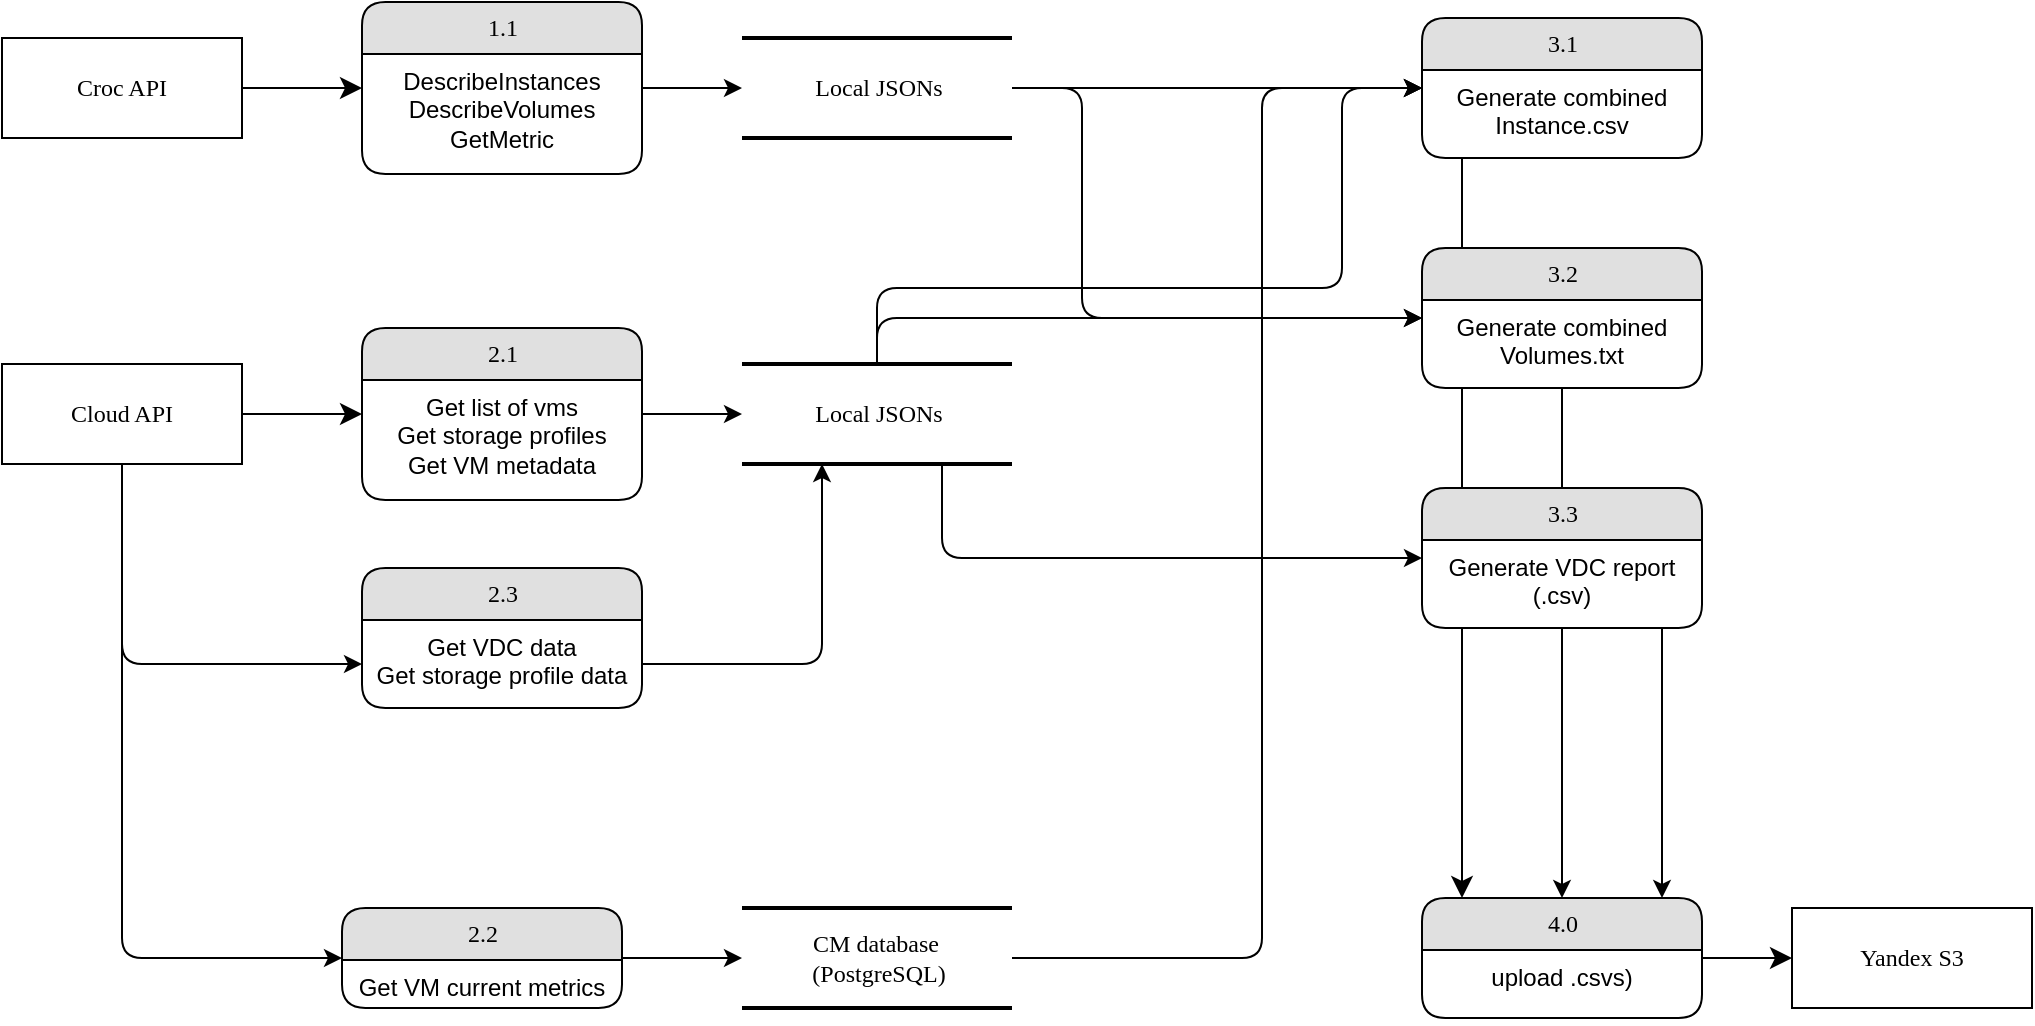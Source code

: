 <mxfile version="24.6.0" type="github">
  <diagram name="Page-1" id="52a04d89-c75d-2922-d76d-85b35f80e030">
    <mxGraphModel dx="1550" dy="782" grid="1" gridSize="10" guides="1" tooltips="1" connect="1" arrows="1" fold="1" page="1" pageScale="1" pageWidth="1100" pageHeight="850" background="none" math="0" shadow="0">
      <root>
        <mxCell id="0" />
        <mxCell id="1" parent="0" />
        <mxCell id="kcyztwDSL00C7o8e_8Dl-47" style="edgeStyle=orthogonalEdgeStyle;rounded=1;orthogonalLoop=1;jettySize=auto;html=1;curved=0;" edge="1" parent="1" source="21ea969265ad0168-30" target="kcyztwDSL00C7o8e_8Dl-5">
          <mxGeometry relative="1" as="geometry">
            <Array as="points">
              <mxPoint x="600" y="80" />
              <mxPoint x="600" y="195" />
            </Array>
          </mxGeometry>
        </mxCell>
        <mxCell id="kcyztwDSL00C7o8e_8Dl-48" style="edgeStyle=orthogonalEdgeStyle;rounded=1;orthogonalLoop=1;jettySize=auto;html=1;curved=0;" edge="1" parent="1" source="21ea969265ad0168-30" target="1fdf3b25b50cf41e-7">
          <mxGeometry relative="1" as="geometry" />
        </mxCell>
        <mxCell id="21ea969265ad0168-30" value="Local JSONs" style="html=1;rounded=0;shadow=0;comic=0;labelBackgroundColor=none;strokeWidth=2;fontFamily=Verdana;fontSize=12;align=center;shape=mxgraph.ios7ui.horLines;" parent="1" vertex="1">
          <mxGeometry x="430" y="55" width="135" height="50" as="geometry" />
        </mxCell>
        <mxCell id="kcyztwDSL00C7o8e_8Dl-37" style="edgeStyle=orthogonalEdgeStyle;rounded=1;orthogonalLoop=1;jettySize=auto;html=1;curved=0;" edge="1" parent="1" source="17472293e6e8944d-4" target="1fdf3b25b50cf41e-7">
          <mxGeometry relative="1" as="geometry">
            <Array as="points">
              <mxPoint x="690" y="515" />
              <mxPoint x="690" y="80" />
            </Array>
          </mxGeometry>
        </mxCell>
        <mxCell id="17472293e6e8944d-4" value="CM database&amp;nbsp;&lt;div&gt;(PostgreSQL)&lt;/div&gt;" style="html=1;rounded=0;shadow=0;comic=0;labelBackgroundColor=none;strokeWidth=2;fontFamily=Verdana;fontSize=12;align=center;shape=mxgraph.ios7ui.horLines;" parent="1" vertex="1">
          <mxGeometry x="430" y="490" width="135" height="50" as="geometry" />
        </mxCell>
        <mxCell id="1fdf3b25b50cf41e-27" style="edgeStyle=none;html=1;labelBackgroundColor=none;startFill=0;startSize=8;endFill=1;endSize=8;fontFamily=Verdana;fontSize=12;" parent="1" source="17472293e6e8944d-30" target="1fdf3b25b50cf41e-1" edge="1">
          <mxGeometry relative="1" as="geometry" />
        </mxCell>
        <mxCell id="17472293e6e8944d-30" value="Croc API" style="whiteSpace=wrap;html=1;rounded=0;shadow=0;comic=0;labelBackgroundColor=none;strokeWidth=1;fontFamily=Verdana;fontSize=12;align=center;" parent="1" vertex="1">
          <mxGeometry x="60" y="55" width="120" height="50" as="geometry" />
        </mxCell>
        <mxCell id="1fdf3b25b50cf41e-1" value="1.1" style="swimlane;html=1;fontStyle=0;childLayout=stackLayout;horizontal=1;startSize=26;fillColor=#e0e0e0;horizontalStack=0;resizeParent=1;resizeLast=0;collapsible=1;marginBottom=0;swimlaneFillColor=#ffffff;align=center;rounded=1;shadow=0;comic=0;labelBackgroundColor=none;strokeWidth=1;fontFamily=Verdana;fontSize=12" parent="1" vertex="1">
          <mxGeometry x="240" y="37" width="140" height="86" as="geometry" />
        </mxCell>
        <mxCell id="1fdf3b25b50cf41e-2" value="DescribeInstances&lt;div&gt;DescribeVolumes&lt;/div&gt;&lt;div&gt;GetMetric&lt;/div&gt;" style="text;html=1;strokeColor=none;fillColor=none;spacingLeft=4;spacingRight=4;whiteSpace=wrap;overflow=hidden;rotatable=0;points=[[0,0.5],[1,0.5]];portConstraint=eastwest;align=center;" parent="1fdf3b25b50cf41e-1" vertex="1">
          <mxGeometry y="26" width="140" height="54" as="geometry" />
        </mxCell>
        <mxCell id="1fdf3b25b50cf41e-9" value="4.0" style="swimlane;html=1;fontStyle=0;childLayout=stackLayout;horizontal=1;startSize=26;fillColor=#e0e0e0;horizontalStack=0;resizeParent=1;resizeLast=0;collapsible=1;marginBottom=0;swimlaneFillColor=#ffffff;align=center;rounded=1;shadow=0;comic=0;labelBackgroundColor=none;strokeWidth=1;fontFamily=Verdana;fontSize=12" parent="1" vertex="1">
          <mxGeometry x="770" y="485" width="140" height="60" as="geometry">
            <mxRectangle x="250" y="153" width="60" height="30" as="alternateBounds" />
          </mxGeometry>
        </mxCell>
        <mxCell id="1fdf3b25b50cf41e-10" value="upload .csvs)" style="text;html=1;strokeColor=none;fillColor=none;spacingLeft=4;spacingRight=4;whiteSpace=wrap;overflow=hidden;rotatable=0;points=[[0,0.5],[1,0.5]];portConstraint=eastwest;align=center;" parent="1fdf3b25b50cf41e-9" vertex="1">
          <mxGeometry y="26" width="140" height="34" as="geometry" />
        </mxCell>
        <mxCell id="1fdf3b25b50cf41e-7" value="3.1" style="swimlane;html=1;fontStyle=0;childLayout=stackLayout;horizontal=1;startSize=26;fillColor=#e0e0e0;horizontalStack=0;resizeParent=1;resizeLast=0;collapsible=1;marginBottom=0;swimlaneFillColor=#ffffff;align=center;rounded=1;shadow=0;comic=0;labelBackgroundColor=none;strokeWidth=1;fontFamily=Verdana;fontSize=12" parent="1" vertex="1">
          <mxGeometry x="770" y="45" width="140" height="70" as="geometry" />
        </mxCell>
        <mxCell id="1fdf3b25b50cf41e-8" value="Generate combined Instance.csv" style="text;html=1;strokeColor=none;fillColor=none;spacingLeft=4;spacingRight=4;whiteSpace=wrap;overflow=hidden;rotatable=0;points=[[0,0.5],[1,0.5]];portConstraint=eastwest;align=center;" parent="1fdf3b25b50cf41e-7" vertex="1">
          <mxGeometry y="26" width="140" height="40" as="geometry" />
        </mxCell>
        <mxCell id="1fdf3b25b50cf41e-45" style="edgeStyle=none;html=1;labelBackgroundColor=none;startFill=0;startSize=8;endFill=1;endSize=8;fontFamily=Verdana;fontSize=12;" parent="1" source="1fdf3b25b50cf41e-9" target="1fdf3b25b50cf41e-26" edge="1">
          <mxGeometry relative="1" as="geometry">
            <mxPoint x="507.196" y="677" as="sourcePoint" />
          </mxGeometry>
        </mxCell>
        <mxCell id="kcyztwDSL00C7o8e_8Dl-49" style="edgeStyle=orthogonalEdgeStyle;rounded=1;orthogonalLoop=1;jettySize=auto;html=1;curved=0;" edge="1" parent="1" source="kcyztwDSL00C7o8e_8Dl-2" target="kcyztwDSL00C7o8e_8Dl-5">
          <mxGeometry relative="1" as="geometry">
            <Array as="points">
              <mxPoint x="498" y="195" />
            </Array>
          </mxGeometry>
        </mxCell>
        <mxCell id="1fdf3b25b50cf41e-26" value="Yandex S3" style="whiteSpace=wrap;html=1;rounded=0;shadow=0;comic=0;labelBackgroundColor=none;strokeWidth=1;fontFamily=Verdana;fontSize=12;align=center;" parent="1" vertex="1">
          <mxGeometry x="955" y="490" width="120" height="50" as="geometry" />
        </mxCell>
        <mxCell id="kcyztwDSL00C7o8e_8Dl-36" style="edgeStyle=orthogonalEdgeStyle;rounded=1;orthogonalLoop=1;jettySize=auto;html=1;curved=0;" edge="1" parent="1" source="kcyztwDSL00C7o8e_8Dl-2" target="1fdf3b25b50cf41e-7">
          <mxGeometry relative="1" as="geometry">
            <Array as="points">
              <mxPoint x="498" y="180" />
              <mxPoint x="730" y="180" />
              <mxPoint x="730" y="80" />
            </Array>
          </mxGeometry>
        </mxCell>
        <mxCell id="kcyztwDSL00C7o8e_8Dl-50" style="edgeStyle=orthogonalEdgeStyle;rounded=1;orthogonalLoop=1;jettySize=auto;html=1;curved=0;" edge="1" parent="1" source="kcyztwDSL00C7o8e_8Dl-2" target="kcyztwDSL00C7o8e_8Dl-39">
          <mxGeometry relative="1" as="geometry">
            <Array as="points">
              <mxPoint x="530" y="315" />
            </Array>
          </mxGeometry>
        </mxCell>
        <mxCell id="kcyztwDSL00C7o8e_8Dl-2" value="Local JSONs" style="html=1;rounded=0;shadow=0;comic=0;labelBackgroundColor=none;strokeWidth=2;fontFamily=Verdana;fontSize=12;align=center;shape=mxgraph.ios7ui.horLines;" vertex="1" parent="1">
          <mxGeometry x="430" y="218" width="135" height="50" as="geometry" />
        </mxCell>
        <mxCell id="kcyztwDSL00C7o8e_8Dl-28" style="edgeStyle=orthogonalEdgeStyle;rounded=1;orthogonalLoop=1;jettySize=auto;html=1;entryX=0;entryY=0.5;entryDx=0;entryDy=0;curved=0;" edge="1" parent="1" source="kcyztwDSL00C7o8e_8Dl-3" target="kcyztwDSL00C7o8e_8Dl-21">
          <mxGeometry relative="1" as="geometry" />
        </mxCell>
        <mxCell id="kcyztwDSL00C7o8e_8Dl-29" style="edgeStyle=orthogonalEdgeStyle;rounded=1;orthogonalLoop=1;jettySize=auto;html=1;curved=0;" edge="1" parent="1" source="kcyztwDSL00C7o8e_8Dl-3" target="kcyztwDSL00C7o8e_8Dl-16">
          <mxGeometry relative="1" as="geometry">
            <Array as="points">
              <mxPoint x="120" y="515" />
            </Array>
          </mxGeometry>
        </mxCell>
        <mxCell id="kcyztwDSL00C7o8e_8Dl-3" value="Cloud API" style="whiteSpace=wrap;html=1;rounded=0;shadow=0;comic=0;labelBackgroundColor=none;strokeWidth=1;fontFamily=Verdana;fontSize=12;align=center;" vertex="1" parent="1">
          <mxGeometry x="60" y="218" width="120" height="50" as="geometry" />
        </mxCell>
        <mxCell id="kcyztwDSL00C7o8e_8Dl-51" style="edgeStyle=orthogonalEdgeStyle;rounded=0;orthogonalLoop=1;jettySize=auto;html=1;" edge="1" parent="1" source="kcyztwDSL00C7o8e_8Dl-5" target="1fdf3b25b50cf41e-9">
          <mxGeometry relative="1" as="geometry">
            <Array as="points">
              <mxPoint x="840" y="260" />
              <mxPoint x="840" y="260" />
            </Array>
          </mxGeometry>
        </mxCell>
        <mxCell id="kcyztwDSL00C7o8e_8Dl-11" style="edgeStyle=orthogonalEdgeStyle;html=1;labelBackgroundColor=none;startFill=0;startSize=8;endFill=1;endSize=8;fontFamily=Verdana;fontSize=12;" edge="1" parent="1" source="1fdf3b25b50cf41e-7" target="1fdf3b25b50cf41e-9">
          <mxGeometry relative="1" as="geometry">
            <Array as="points">
              <mxPoint x="790" y="200" />
              <mxPoint x="790" y="200" />
            </Array>
            <mxPoint x="600" y="497" as="sourcePoint" />
            <mxPoint x="883" y="522" as="targetPoint" />
          </mxGeometry>
        </mxCell>
        <mxCell id="kcyztwDSL00C7o8e_8Dl-34" style="edgeStyle=orthogonalEdgeStyle;rounded=0;orthogonalLoop=1;jettySize=auto;html=1;" edge="1" parent="1" source="kcyztwDSL00C7o8e_8Dl-16" target="17472293e6e8944d-4">
          <mxGeometry relative="1" as="geometry" />
        </mxCell>
        <mxCell id="kcyztwDSL00C7o8e_8Dl-16" value="2.2" style="swimlane;html=1;fontStyle=0;childLayout=stackLayout;horizontal=1;startSize=26;fillColor=#e0e0e0;horizontalStack=0;resizeParent=1;resizeLast=0;collapsible=1;marginBottom=0;swimlaneFillColor=#ffffff;align=center;rounded=1;shadow=0;comic=0;labelBackgroundColor=none;strokeWidth=1;fontFamily=Verdana;fontSize=12" vertex="1" parent="1">
          <mxGeometry x="230" y="490" width="140" height="50" as="geometry" />
        </mxCell>
        <mxCell id="kcyztwDSL00C7o8e_8Dl-17" value="Get VM current metrics" style="text;html=1;strokeColor=none;fillColor=none;spacingLeft=4;spacingRight=4;whiteSpace=wrap;overflow=hidden;rotatable=0;points=[[0,0.5],[1,0.5]];portConstraint=eastwest;align=center;" vertex="1" parent="kcyztwDSL00C7o8e_8Dl-16">
          <mxGeometry y="26" width="140" height="24" as="geometry" />
        </mxCell>
        <mxCell id="kcyztwDSL00C7o8e_8Dl-33" style="edgeStyle=orthogonalEdgeStyle;rounded=0;orthogonalLoop=1;jettySize=auto;html=1;" edge="1" parent="1" source="kcyztwDSL00C7o8e_8Dl-18" target="kcyztwDSL00C7o8e_8Dl-2">
          <mxGeometry relative="1" as="geometry" />
        </mxCell>
        <mxCell id="kcyztwDSL00C7o8e_8Dl-18" value="2.1" style="swimlane;html=1;fontStyle=0;childLayout=stackLayout;horizontal=1;startSize=26;fillColor=#e0e0e0;horizontalStack=0;resizeParent=1;resizeLast=0;collapsible=1;marginBottom=0;swimlaneFillColor=#ffffff;align=center;rounded=1;shadow=0;comic=0;labelBackgroundColor=none;strokeWidth=1;fontFamily=Verdana;fontSize=12" vertex="1" parent="1">
          <mxGeometry x="240" y="200" width="140" height="86" as="geometry" />
        </mxCell>
        <mxCell id="kcyztwDSL00C7o8e_8Dl-19" value="Get list of vms&lt;div&gt;Get storage profiles&lt;/div&gt;&lt;div&gt;Get VM metadata&lt;/div&gt;" style="text;html=1;strokeColor=none;fillColor=none;spacingLeft=4;spacingRight=4;whiteSpace=wrap;overflow=hidden;rotatable=0;points=[[0,0.5],[1,0.5]];portConstraint=eastwest;align=center;" vertex="1" parent="kcyztwDSL00C7o8e_8Dl-18">
          <mxGeometry y="26" width="140" height="44" as="geometry" />
        </mxCell>
        <mxCell id="kcyztwDSL00C7o8e_8Dl-20" value="2.3" style="swimlane;html=1;fontStyle=0;childLayout=stackLayout;horizontal=1;startSize=26;fillColor=#e0e0e0;horizontalStack=0;resizeParent=1;resizeLast=0;collapsible=1;marginBottom=0;swimlaneFillColor=#ffffff;align=center;rounded=1;shadow=0;comic=0;labelBackgroundColor=none;strokeWidth=1;fontFamily=Verdana;fontSize=12" vertex="1" parent="1">
          <mxGeometry x="240" y="320" width="140" height="70" as="geometry" />
        </mxCell>
        <mxCell id="kcyztwDSL00C7o8e_8Dl-21" value="&lt;div&gt;Get VDC data&lt;/div&gt;&lt;div&gt;Get storage profile data&lt;/div&gt;" style="text;html=1;strokeColor=none;fillColor=none;spacingLeft=4;spacingRight=4;whiteSpace=wrap;overflow=hidden;rotatable=0;points=[[0,0.5],[1,0.5]];portConstraint=eastwest;align=center;" vertex="1" parent="kcyztwDSL00C7o8e_8Dl-20">
          <mxGeometry y="26" width="140" height="44" as="geometry" />
        </mxCell>
        <mxCell id="kcyztwDSL00C7o8e_8Dl-22" style="edgeStyle=none;html=1;labelBackgroundColor=none;startFill=0;startSize=8;endFill=1;endSize=8;fontFamily=Verdana;fontSize=12;exitX=1;exitY=0.5;exitDx=0;exitDy=0;" edge="1" parent="1" source="kcyztwDSL00C7o8e_8Dl-3" target="kcyztwDSL00C7o8e_8Dl-18">
          <mxGeometry relative="1" as="geometry">
            <mxPoint x="150" y="242.47" as="sourcePoint" />
            <mxPoint x="240" y="243.47" as="targetPoint" />
          </mxGeometry>
        </mxCell>
        <mxCell id="kcyztwDSL00C7o8e_8Dl-38" style="edgeStyle=orthogonalEdgeStyle;rounded=1;orthogonalLoop=1;jettySize=auto;html=1;curved=0;" edge="1" parent="1" source="kcyztwDSL00C7o8e_8Dl-21" target="kcyztwDSL00C7o8e_8Dl-2">
          <mxGeometry relative="1" as="geometry">
            <Array as="points">
              <mxPoint x="470" y="368" />
            </Array>
          </mxGeometry>
        </mxCell>
        <mxCell id="kcyztwDSL00C7o8e_8Dl-42" style="edgeStyle=orthogonalEdgeStyle;rounded=1;orthogonalLoop=1;jettySize=auto;html=1;curved=0;" edge="1" parent="1" source="kcyztwDSL00C7o8e_8Dl-39" target="1fdf3b25b50cf41e-9">
          <mxGeometry relative="1" as="geometry">
            <Array as="points">
              <mxPoint x="890" y="410" />
              <mxPoint x="890" y="410" />
            </Array>
          </mxGeometry>
        </mxCell>
        <mxCell id="kcyztwDSL00C7o8e_8Dl-39" value="3.3" style="swimlane;html=1;fontStyle=0;childLayout=stackLayout;horizontal=1;startSize=26;fillColor=#e0e0e0;horizontalStack=0;resizeParent=1;resizeLast=0;collapsible=1;marginBottom=0;swimlaneFillColor=#ffffff;align=center;rounded=1;shadow=0;comic=0;labelBackgroundColor=none;strokeWidth=1;fontFamily=Verdana;fontSize=12" vertex="1" parent="1">
          <mxGeometry x="770" y="280" width="140" height="70" as="geometry" />
        </mxCell>
        <mxCell id="kcyztwDSL00C7o8e_8Dl-40" value="Generate VDC report (.csv)" style="text;html=1;strokeColor=none;fillColor=none;spacingLeft=4;spacingRight=4;whiteSpace=wrap;overflow=hidden;rotatable=0;points=[[0,0.5],[1,0.5]];portConstraint=eastwest;align=center;" vertex="1" parent="kcyztwDSL00C7o8e_8Dl-39">
          <mxGeometry y="26" width="140" height="40" as="geometry" />
        </mxCell>
        <mxCell id="kcyztwDSL00C7o8e_8Dl-44" style="edgeStyle=orthogonalEdgeStyle;rounded=0;orthogonalLoop=1;jettySize=auto;html=1;" edge="1" parent="1" source="1fdf3b25b50cf41e-1" target="21ea969265ad0168-30">
          <mxGeometry relative="1" as="geometry" />
        </mxCell>
        <mxCell id="kcyztwDSL00C7o8e_8Dl-5" value="3.2" style="swimlane;html=1;fontStyle=0;childLayout=stackLayout;horizontal=1;startSize=26;fillColor=#e0e0e0;horizontalStack=0;resizeParent=1;resizeLast=0;collapsible=1;marginBottom=0;swimlaneFillColor=#ffffff;align=center;rounded=1;shadow=0;comic=0;labelBackgroundColor=none;strokeWidth=1;fontFamily=Verdana;fontSize=12" vertex="1" parent="1">
          <mxGeometry x="770" y="160" width="140" height="70" as="geometry" />
        </mxCell>
        <mxCell id="kcyztwDSL00C7o8e_8Dl-6" value="Generate combined Volumes.txt" style="text;html=1;strokeColor=none;fillColor=none;spacingLeft=4;spacingRight=4;whiteSpace=wrap;overflow=hidden;rotatable=0;points=[[0,0.5],[1,0.5]];portConstraint=eastwest;align=center;" vertex="1" parent="kcyztwDSL00C7o8e_8Dl-5">
          <mxGeometry y="26" width="140" height="44" as="geometry" />
        </mxCell>
      </root>
    </mxGraphModel>
  </diagram>
</mxfile>
